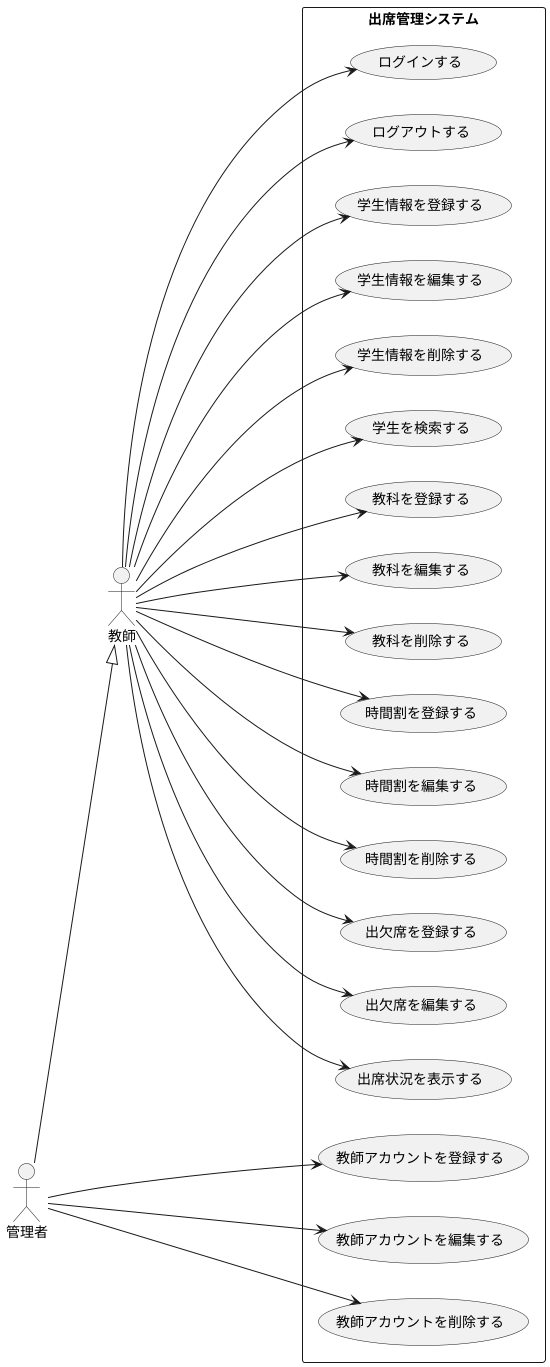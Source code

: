 @startuml 出欠席管理システム
left to right direction
actor 教師
actor 管理者
rectangle 出席管理システム {
usecase 教師アカウントを登録する
usecase 教師アカウントを編集する
usecase 教師アカウントを削除する
usecase ログインする
usecase ログアウトする
usecase 学生情報を登録する
usecase 学生情報を編集する
usecase 学生情報を削除する
usecase 学生を検索する
usecase 教科を登録する
usecase 教科を編集する
usecase 教科を削除する
usecase 時間割を登録する
usecase 時間割を編集する
usecase 時間割を削除する
usecase 出欠席を登録する
usecase 出欠席を編集する
usecase 出席状況を表示する
}
管理者 --|> 教師
教師 --> ログアウトする
教師 --> ログインする
管理者 --> 教師アカウントを登録する
管理者 --> 教師アカウントを編集する
管理者 --> 教師アカウントを削除する
教師 --> 学生情報を登録する
教師 --> 学生情報を編集する
教師 --> 学生情報を削除する
教師 --> 学生を検索する
教師 --> 教科を登録する
教師 --> 教科を編集する
教師 --> 教科を削除する
教師 --> 時間割を登録する
教師 --> 時間割を編集する
教師 --> 時間割を削除する
教師 ----> 出欠席を登録する
教師 ---> 出欠席を編集する
教師 -----> 出席状況を表示する
@enduml